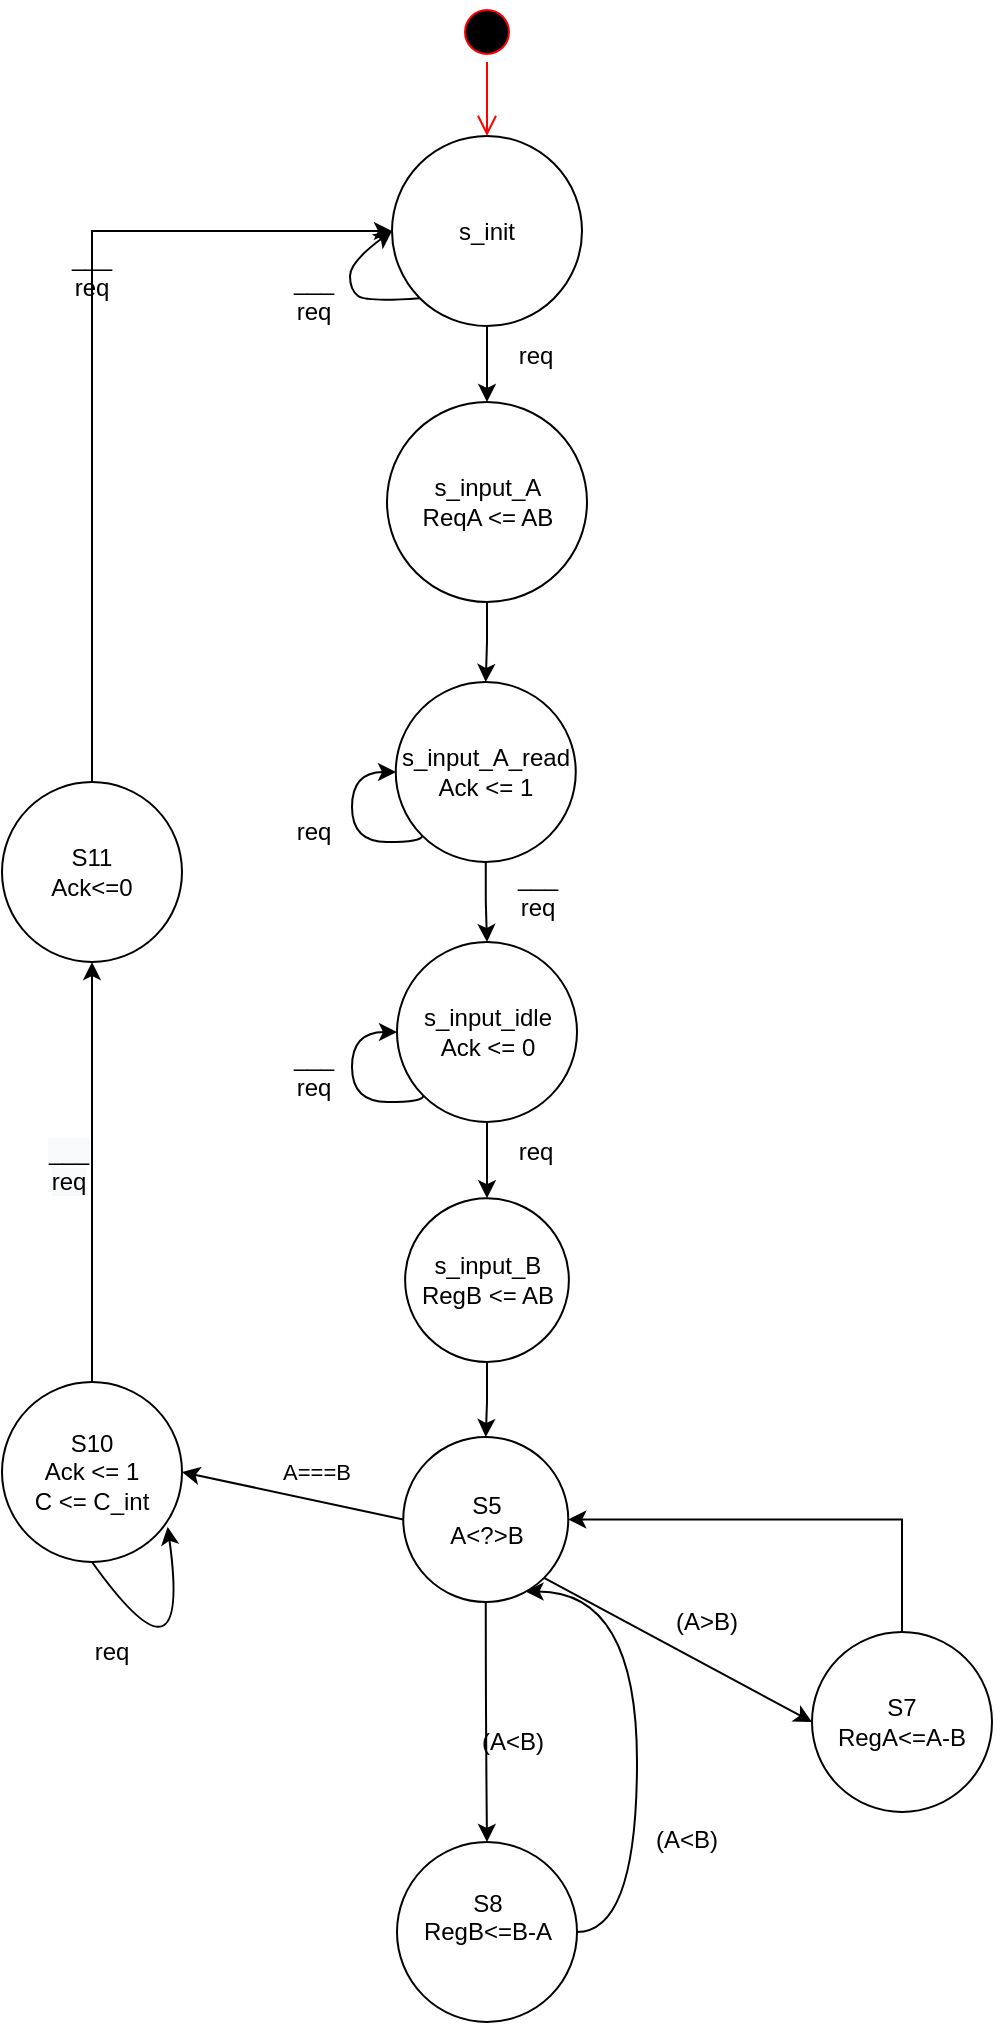 <mxfile version="15.3.8" type="github">
  <diagram id="KAqwxJ-ER7axjZppNO3b" name="Page-1">
    <mxGraphModel dx="2062" dy="1122" grid="1" gridSize="10" guides="1" tooltips="1" connect="1" arrows="1" fold="1" page="1" pageScale="1" pageWidth="827" pageHeight="1169" math="0" shadow="0">
      <root>
        <mxCell id="0" />
        <mxCell id="1" parent="0" />
        <mxCell id="M0VYNh-AybKbDCndC7MX-2" value="" style="ellipse;html=1;shape=startState;fillColor=#000000;strokeColor=#ff0000;" vertex="1" parent="1">
          <mxGeometry x="432.5" y="30" width="30" height="30" as="geometry" />
        </mxCell>
        <mxCell id="M0VYNh-AybKbDCndC7MX-3" value="" style="edgeStyle=orthogonalEdgeStyle;html=1;verticalAlign=bottom;endArrow=open;endSize=8;strokeColor=#ff0000;" edge="1" parent="1" source="M0VYNh-AybKbDCndC7MX-2" target="M0VYNh-AybKbDCndC7MX-5">
          <mxGeometry relative="1" as="geometry">
            <mxPoint x="415" y="160" as="targetPoint" />
          </mxGeometry>
        </mxCell>
        <mxCell id="M0VYNh-AybKbDCndC7MX-4" value="" style="edgeStyle=orthogonalEdgeStyle;rounded=0;orthogonalLoop=1;jettySize=auto;html=1;" edge="1" parent="1" source="M0VYNh-AybKbDCndC7MX-5" target="M0VYNh-AybKbDCndC7MX-6">
          <mxGeometry relative="1" as="geometry" />
        </mxCell>
        <mxCell id="M0VYNh-AybKbDCndC7MX-5" value="s_init" style="ellipse;whiteSpace=wrap;html=1;aspect=fixed;" vertex="1" parent="1">
          <mxGeometry x="400" y="97" width="95" height="95" as="geometry" />
        </mxCell>
        <mxCell id="M0VYNh-AybKbDCndC7MX-6" value="&lt;div&gt;s_input_A&lt;/div&gt;&lt;div&gt;ReqA &amp;lt;= AB&lt;br&gt;&lt;/div&gt;" style="ellipse;whiteSpace=wrap;html=1;aspect=fixed;" vertex="1" parent="1">
          <mxGeometry x="397.5" y="230" width="100" height="100" as="geometry" />
        </mxCell>
        <mxCell id="M0VYNh-AybKbDCndC7MX-7" value="___&lt;br&gt;req" style="text;html=1;strokeColor=none;fillColor=none;align=center;verticalAlign=middle;whiteSpace=wrap;rounded=0;" vertex="1" parent="1">
          <mxGeometry x="452.5" y="460" width="40" height="30" as="geometry" />
        </mxCell>
        <mxCell id="M0VYNh-AybKbDCndC7MX-8" value="" style="edgeStyle=orthogonalEdgeStyle;rounded=0;orthogonalLoop=1;jettySize=auto;html=1;exitX=0.5;exitY=1;exitDx=0;exitDy=0;" edge="1" parent="1" source="M0VYNh-AybKbDCndC7MX-6" target="M0VYNh-AybKbDCndC7MX-9">
          <mxGeometry relative="1" as="geometry">
            <mxPoint x="415" y="360" as="sourcePoint" />
          </mxGeometry>
        </mxCell>
        <mxCell id="M0VYNh-AybKbDCndC7MX-9" value="&lt;div&gt;s_input_A_read&lt;/div&gt;&lt;div&gt;Ack &amp;lt;= 1&lt;br&gt;&lt;/div&gt;" style="ellipse;whiteSpace=wrap;html=1;aspect=fixed;" vertex="1" parent="1">
          <mxGeometry x="401.88" y="370" width="90" height="90" as="geometry" />
        </mxCell>
        <mxCell id="M0VYNh-AybKbDCndC7MX-10" value="req" style="text;html=1;strokeColor=none;fillColor=none;align=center;verticalAlign=middle;whiteSpace=wrap;rounded=0;" vertex="1" parent="1">
          <mxGeometry x="341.29" y="430" width="40" height="30" as="geometry" />
        </mxCell>
        <mxCell id="M0VYNh-AybKbDCndC7MX-11" value="" style="edgeStyle=orthogonalEdgeStyle;rounded=0;orthogonalLoop=1;jettySize=auto;html=1;exitX=0.5;exitY=1;exitDx=0;exitDy=0;" edge="1" parent="1" source="M0VYNh-AybKbDCndC7MX-9" target="M0VYNh-AybKbDCndC7MX-12">
          <mxGeometry relative="1" as="geometry">
            <mxPoint x="506.25" y="445" as="sourcePoint" />
          </mxGeometry>
        </mxCell>
        <mxCell id="M0VYNh-AybKbDCndC7MX-12" value="&lt;div&gt;s_input_idle&lt;/div&gt;&lt;div&gt;Ack &amp;lt;= 0&lt;/div&gt;" style="ellipse;whiteSpace=wrap;html=1;aspect=fixed;" vertex="1" parent="1">
          <mxGeometry x="402.5" y="500" width="90" height="90" as="geometry" />
        </mxCell>
        <mxCell id="M0VYNh-AybKbDCndC7MX-13" value="___&lt;br&gt;req" style="text;html=1;strokeColor=none;fillColor=none;align=center;verticalAlign=middle;whiteSpace=wrap;rounded=0;" vertex="1" parent="1">
          <mxGeometry x="230" y="150" width="40" height="30" as="geometry" />
        </mxCell>
        <mxCell id="M0VYNh-AybKbDCndC7MX-14" value="req" style="text;html=1;strokeColor=none;fillColor=none;align=center;verticalAlign=middle;whiteSpace=wrap;rounded=0;" vertex="1" parent="1">
          <mxGeometry x="451.88" y="590" width="40" height="30" as="geometry" />
        </mxCell>
        <mxCell id="M0VYNh-AybKbDCndC7MX-15" value="___&lt;br&gt;req" style="text;html=1;strokeColor=none;fillColor=none;align=center;verticalAlign=middle;whiteSpace=wrap;rounded=0;" vertex="1" parent="1">
          <mxGeometry x="341.29" y="550" width="40" height="30" as="geometry" />
        </mxCell>
        <mxCell id="M0VYNh-AybKbDCndC7MX-16" value="req" style="text;html=1;strokeColor=none;fillColor=none;align=center;verticalAlign=middle;whiteSpace=wrap;rounded=0;" vertex="1" parent="1">
          <mxGeometry x="240" y="840" width="40" height="30" as="geometry" />
        </mxCell>
        <mxCell id="M0VYNh-AybKbDCndC7MX-17" value="" style="edgeStyle=orthogonalEdgeStyle;rounded=0;orthogonalLoop=1;jettySize=auto;html=1;exitX=0.5;exitY=1;exitDx=0;exitDy=0;" edge="1" parent="1" source="M0VYNh-AybKbDCndC7MX-12" target="M0VYNh-AybKbDCndC7MX-18">
          <mxGeometry relative="1" as="geometry">
            <mxPoint x="456.25" y="985" as="sourcePoint" />
          </mxGeometry>
        </mxCell>
        <mxCell id="M0VYNh-AybKbDCndC7MX-18" value="&lt;div&gt;s_input_B&lt;/div&gt;&lt;div&gt;RegB &amp;lt;= AB&lt;br&gt;&lt;/div&gt;" style="ellipse;whiteSpace=wrap;html=1;aspect=fixed;" vertex="1" parent="1">
          <mxGeometry x="406.56" y="628.12" width="81.88" height="81.88" as="geometry" />
        </mxCell>
        <mxCell id="M0VYNh-AybKbDCndC7MX-19" value="" style="edgeStyle=orthogonalEdgeStyle;rounded=0;orthogonalLoop=1;jettySize=auto;html=1;exitX=0.5;exitY=1;exitDx=0;exitDy=0;" edge="1" parent="1" source="M0VYNh-AybKbDCndC7MX-18" target="M0VYNh-AybKbDCndC7MX-20">
          <mxGeometry relative="1" as="geometry">
            <mxPoint x="456.25" y="1095" as="sourcePoint" />
          </mxGeometry>
        </mxCell>
        <mxCell id="M0VYNh-AybKbDCndC7MX-20" value="&lt;div&gt;S5&lt;/div&gt;&lt;div&gt;&lt;span&gt;A&amp;lt;?&amp;gt;B&lt;/span&gt;&lt;br&gt;&lt;/div&gt;" style="ellipse;whiteSpace=wrap;html=1;aspect=fixed;" vertex="1" parent="1">
          <mxGeometry x="405.63" y="747.5" width="82.5" height="82.5" as="geometry" />
        </mxCell>
        <mxCell id="M0VYNh-AybKbDCndC7MX-21" value="" style="edgeStyle=orthogonalEdgeStyle;curved=1;rounded=0;orthogonalLoop=1;jettySize=auto;html=1;exitX=0.5;exitY=1;exitDx=0;exitDy=0;" edge="1" parent="1" source="M0VYNh-AybKbDCndC7MX-20" target="M0VYNh-AybKbDCndC7MX-29">
          <mxGeometry relative="1" as="geometry">
            <mxPoint x="446.88" y="980" as="sourcePoint" />
          </mxGeometry>
        </mxCell>
        <mxCell id="M0VYNh-AybKbDCndC7MX-22" style="rounded=0;orthogonalLoop=1;jettySize=auto;html=1;exitX=0;exitY=0.5;exitDx=0;exitDy=0;entryX=1;entryY=0.5;entryDx=0;entryDy=0;" edge="1" parent="1" source="M0VYNh-AybKbDCndC7MX-20" target="M0VYNh-AybKbDCndC7MX-33">
          <mxGeometry relative="1" as="geometry">
            <mxPoint x="415.06" y="966.82" as="sourcePoint" />
          </mxGeometry>
        </mxCell>
        <mxCell id="M0VYNh-AybKbDCndC7MX-23" value="&lt;div&gt;A===B&lt;/div&gt;" style="edgeLabel;html=1;align=center;verticalAlign=middle;resizable=0;points=[];" vertex="1" connectable="0" parent="M0VYNh-AybKbDCndC7MX-22">
          <mxGeometry x="-0.077" relative="1" as="geometry">
            <mxPoint x="7" y="-13" as="offset" />
          </mxGeometry>
        </mxCell>
        <mxCell id="M0VYNh-AybKbDCndC7MX-24" value="" style="endArrow=classic;html=1;entryX=0;entryY=0.5;entryDx=0;entryDy=0;exitX=0;exitY=1;exitDx=0;exitDy=0;curved=1;" edge="1" parent="1" source="M0VYNh-AybKbDCndC7MX-5" target="M0VYNh-AybKbDCndC7MX-5">
          <mxGeometry width="50" height="50" relative="1" as="geometry">
            <mxPoint x="399.998" y="174.142" as="sourcePoint" />
            <mxPoint x="394.14" y="160" as="targetPoint" />
            <Array as="points">
              <mxPoint x="387.14" y="180" />
              <mxPoint x="379" y="174" />
              <mxPoint x="379" y="160" />
            </Array>
          </mxGeometry>
        </mxCell>
        <mxCell id="M0VYNh-AybKbDCndC7MX-25" style="edgeStyle=orthogonalEdgeStyle;rounded=0;orthogonalLoop=1;jettySize=auto;html=1;exitX=0.5;exitY=0;exitDx=0;exitDy=0;entryX=1;entryY=0.5;entryDx=0;entryDy=0;" edge="1" parent="1" source="M0VYNh-AybKbDCndC7MX-26" target="M0VYNh-AybKbDCndC7MX-20">
          <mxGeometry relative="1" as="geometry" />
        </mxCell>
        <mxCell id="M0VYNh-AybKbDCndC7MX-26" value="&lt;div&gt;S7&lt;/div&gt;RegA&amp;lt;=A-B" style="ellipse;whiteSpace=wrap;html=1;aspect=fixed;" vertex="1" parent="1">
          <mxGeometry x="610" y="845" width="90" height="90" as="geometry" />
        </mxCell>
        <mxCell id="M0VYNh-AybKbDCndC7MX-27" value="" style="orthogonalLoop=1;jettySize=auto;html=1;exitX=1;exitY=1;exitDx=0;exitDy=0;entryX=0;entryY=0.5;entryDx=0;entryDy=0;rounded=0;" edge="1" parent="1" source="M0VYNh-AybKbDCndC7MX-20" target="M0VYNh-AybKbDCndC7MX-26">
          <mxGeometry relative="1" as="geometry">
            <mxPoint x="491.88" y="935" as="sourcePoint" />
            <mxPoint x="451.25" y="1045" as="targetPoint" />
          </mxGeometry>
        </mxCell>
        <mxCell id="M0VYNh-AybKbDCndC7MX-28" style="edgeStyle=entityRelationEdgeStyle;orthogonalLoop=1;jettySize=auto;html=1;entryX=0.741;entryY=0.936;entryDx=0;entryDy=0;entryPerimeter=0;curved=1;" edge="1" parent="1" source="M0VYNh-AybKbDCndC7MX-29" target="M0VYNh-AybKbDCndC7MX-20">
          <mxGeometry relative="1" as="geometry">
            <mxPoint x="490" y="1043" as="sourcePoint" />
          </mxGeometry>
        </mxCell>
        <mxCell id="M0VYNh-AybKbDCndC7MX-29" value="&lt;div&gt;S8&lt;/div&gt;&lt;div&gt;RegB&amp;lt;=B-A&lt;br&gt;&lt;br&gt;&lt;/div&gt;" style="ellipse;whiteSpace=wrap;html=1;aspect=fixed;" vertex="1" parent="1">
          <mxGeometry x="402.5" y="950" width="90" height="90" as="geometry" />
        </mxCell>
        <mxCell id="M0VYNh-AybKbDCndC7MX-30" value="&lt;span&gt;(A&amp;lt;B)&lt;/span&gt;" style="text;html=1;strokeColor=none;fillColor=none;align=left;verticalAlign=middle;whiteSpace=wrap;rounded=0;" vertex="1" parent="1">
          <mxGeometry x="442.82" y="880" width="58.12" height="40" as="geometry" />
        </mxCell>
        <mxCell id="M0VYNh-AybKbDCndC7MX-31" value="" style="edgeStyle=none;rounded=0;orthogonalLoop=1;jettySize=auto;html=1;" edge="1" parent="1" source="M0VYNh-AybKbDCndC7MX-33" target="M0VYNh-AybKbDCndC7MX-35">
          <mxGeometry relative="1" as="geometry" />
        </mxCell>
        <mxCell id="M0VYNh-AybKbDCndC7MX-32" value="&lt;span style=&quot;font-size: 12px ; background-color: rgb(248 , 249 , 250)&quot;&gt;___&lt;/span&gt;&lt;br style=&quot;font-size: 12px ; background-color: rgb(248 , 249 , 250)&quot;&gt;&lt;span style=&quot;font-size: 12px ; background-color: rgb(248 , 249 , 250)&quot;&gt;req&lt;/span&gt;" style="edgeLabel;html=1;align=center;verticalAlign=middle;resizable=0;points=[];" vertex="1" connectable="0" parent="M0VYNh-AybKbDCndC7MX-31">
          <mxGeometry x="-0.166" y="-1" relative="1" as="geometry">
            <mxPoint x="-13" y="-21" as="offset" />
          </mxGeometry>
        </mxCell>
        <mxCell id="M0VYNh-AybKbDCndC7MX-33" value="&lt;div&gt;S10&lt;/div&gt;&lt;div&gt;Ack &amp;lt;= 1&lt;/div&gt;&lt;div&gt;C &amp;lt;= C_int&lt;br&gt;&lt;/div&gt;" style="ellipse;whiteSpace=wrap;html=1;aspect=fixed;" vertex="1" parent="1">
          <mxGeometry x="205" y="720" width="90" height="90" as="geometry" />
        </mxCell>
        <mxCell id="M0VYNh-AybKbDCndC7MX-34" style="edgeStyle=orthogonalEdgeStyle;rounded=0;orthogonalLoop=1;jettySize=auto;html=1;exitX=0.5;exitY=0;exitDx=0;exitDy=0;entryX=0;entryY=0.5;entryDx=0;entryDy=0;" edge="1" parent="1" source="M0VYNh-AybKbDCndC7MX-35" target="M0VYNh-AybKbDCndC7MX-5">
          <mxGeometry relative="1" as="geometry" />
        </mxCell>
        <mxCell id="M0VYNh-AybKbDCndC7MX-35" value="&lt;div&gt;S11&lt;/div&gt;&lt;div&gt;Ack&amp;lt;=0&lt;/div&gt;" style="ellipse;whiteSpace=wrap;html=1;aspect=fixed;" vertex="1" parent="1">
          <mxGeometry x="205" y="420" width="90" height="90" as="geometry" />
        </mxCell>
        <mxCell id="M0VYNh-AybKbDCndC7MX-36" value="" style="endArrow=classic;html=1;entryX=0.92;entryY=0.805;entryDx=0;entryDy=0;exitX=0.5;exitY=1;exitDx=0;exitDy=0;curved=1;entryPerimeter=0;" edge="1" parent="1" source="M0VYNh-AybKbDCndC7MX-33" target="M0VYNh-AybKbDCndC7MX-33">
          <mxGeometry width="50" height="50" relative="1" as="geometry">
            <mxPoint x="361.288" y="1154.142" as="sourcePoint" />
            <mxPoint x="355.43" y="1140" as="targetPoint" />
            <Array as="points">
              <mxPoint x="300" y="880" />
            </Array>
          </mxGeometry>
        </mxCell>
        <mxCell id="M0VYNh-AybKbDCndC7MX-37" value="___&lt;br&gt;req" style="text;html=1;strokeColor=none;fillColor=none;align=center;verticalAlign=middle;whiteSpace=wrap;rounded=0;" vertex="1" parent="1">
          <mxGeometry x="341.29" y="162" width="40" height="30" as="geometry" />
        </mxCell>
        <mxCell id="M0VYNh-AybKbDCndC7MX-38" style="rounded=0;orthogonalLoop=1;jettySize=auto;html=1;exitX=0;exitY=1;exitDx=0;exitDy=0;edgeStyle=orthogonalEdgeStyle;curved=1;" edge="1" parent="1" source="M0VYNh-AybKbDCndC7MX-9">
          <mxGeometry relative="1" as="geometry">
            <mxPoint x="402" y="415" as="targetPoint" />
            <Array as="points">
              <mxPoint x="415" y="450" />
              <mxPoint x="380" y="450" />
              <mxPoint x="380" y="415" />
            </Array>
          </mxGeometry>
        </mxCell>
        <mxCell id="M0VYNh-AybKbDCndC7MX-39" style="edgeStyle=orthogonalEdgeStyle;curved=1;rounded=0;orthogonalLoop=1;jettySize=auto;html=1;exitX=0;exitY=1;exitDx=0;exitDy=0;entryX=0;entryY=0.5;entryDx=0;entryDy=0;" edge="1" parent="1" source="M0VYNh-AybKbDCndC7MX-12" target="M0VYNh-AybKbDCndC7MX-12">
          <mxGeometry relative="1" as="geometry">
            <Array as="points">
              <mxPoint x="416" y="580" />
              <mxPoint x="380" y="580" />
              <mxPoint x="380" y="545" />
            </Array>
          </mxGeometry>
        </mxCell>
        <mxCell id="M0VYNh-AybKbDCndC7MX-40" value="req" style="text;html=1;strokeColor=none;fillColor=none;align=center;verticalAlign=middle;whiteSpace=wrap;rounded=0;" vertex="1" parent="1">
          <mxGeometry x="451.88" y="192" width="40" height="30" as="geometry" />
        </mxCell>
        <mxCell id="M0VYNh-AybKbDCndC7MX-41" value="&lt;div&gt;&lt;span&gt;(A&amp;gt;B)&lt;/span&gt;&lt;br&gt;&lt;/div&gt;" style="text;html=1;strokeColor=none;fillColor=none;align=left;verticalAlign=middle;whiteSpace=wrap;rounded=0;" vertex="1" parent="1">
          <mxGeometry x="540" y="820" width="80" height="40" as="geometry" />
        </mxCell>
        <mxCell id="M0VYNh-AybKbDCndC7MX-42" value="&lt;div&gt;(A&amp;lt;B)&lt;/div&gt;" style="text;whiteSpace=wrap;html=1;" vertex="1" parent="1">
          <mxGeometry x="530" y="935" width="80" height="30" as="geometry" />
        </mxCell>
      </root>
    </mxGraphModel>
  </diagram>
</mxfile>
